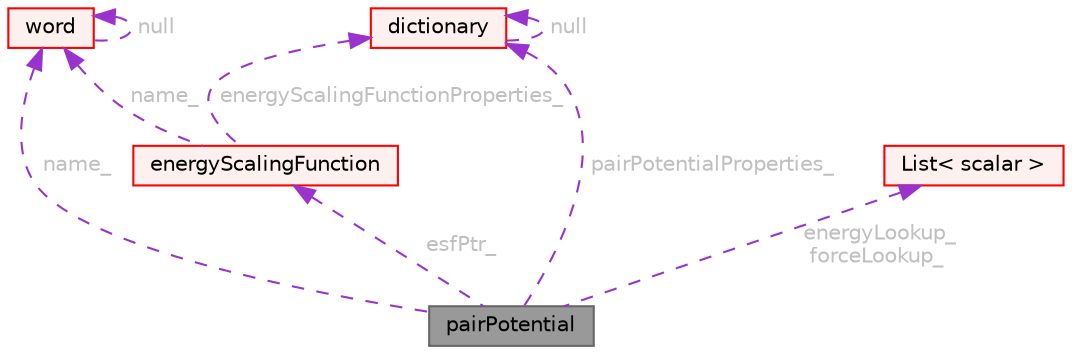digraph "pairPotential"
{
 // LATEX_PDF_SIZE
  bgcolor="transparent";
  edge [fontname=Helvetica,fontsize=10,labelfontname=Helvetica,labelfontsize=10];
  node [fontname=Helvetica,fontsize=10,shape=box,height=0.2,width=0.4];
  Node1 [id="Node000001",label="pairPotential",height=0.2,width=0.4,color="gray40", fillcolor="grey60", style="filled", fontcolor="black",tooltip=" "];
  Node2 -> Node1 [id="edge1_Node000001_Node000002",dir="back",color="darkorchid3",style="dashed",tooltip=" ",label=" name_",fontcolor="grey" ];
  Node2 [id="Node000002",label="word",height=0.2,width=0.4,color="red", fillcolor="#FFF0F0", style="filled",URL="$classFoam_1_1word.html",tooltip="A class for handling words, derived from Foam::string."];
  Node2 -> Node2 [id="edge2_Node000002_Node000002",dir="back",color="darkorchid3",style="dashed",tooltip=" ",label=" null",fontcolor="grey" ];
  Node5 -> Node1 [id="edge3_Node000001_Node000005",dir="back",color="darkorchid3",style="dashed",tooltip=" ",label=" pairPotentialProperties_",fontcolor="grey" ];
  Node5 [id="Node000005",label="dictionary",height=0.2,width=0.4,color="red", fillcolor="#FFF0F0", style="filled",URL="$classFoam_1_1dictionary.html",tooltip="A list of keyword definitions, which are a keyword followed by a number of values (eg,..."];
  Node5 -> Node5 [id="edge4_Node000005_Node000005",dir="back",color="darkorchid3",style="dashed",tooltip=" ",label=" null",fontcolor="grey" ];
  Node11 -> Node1 [id="edge5_Node000001_Node000011",dir="back",color="darkorchid3",style="dashed",tooltip=" ",label=" energyLookup_\nforceLookup_",fontcolor="grey" ];
  Node11 [id="Node000011",label="List\< scalar \>",height=0.2,width=0.4,color="red", fillcolor="#FFF0F0", style="filled",URL="$classFoam_1_1List.html",tooltip=" "];
  Node15 -> Node1 [id="edge6_Node000001_Node000015",dir="back",color="darkorchid3",style="dashed",tooltip=" ",label=" esfPtr_",fontcolor="grey" ];
  Node15 [id="Node000015",label="energyScalingFunction",height=0.2,width=0.4,color="red", fillcolor="#FFF0F0", style="filled",URL="$classFoam_1_1energyScalingFunction.html",tooltip=" "];
  Node2 -> Node15 [id="edge7_Node000015_Node000002",dir="back",color="darkorchid3",style="dashed",tooltip=" ",label=" name_",fontcolor="grey" ];
  Node5 -> Node15 [id="edge8_Node000015_Node000005",dir="back",color="darkorchid3",style="dashed",tooltip=" ",label=" energyScalingFunctionProperties_",fontcolor="grey" ];
}

